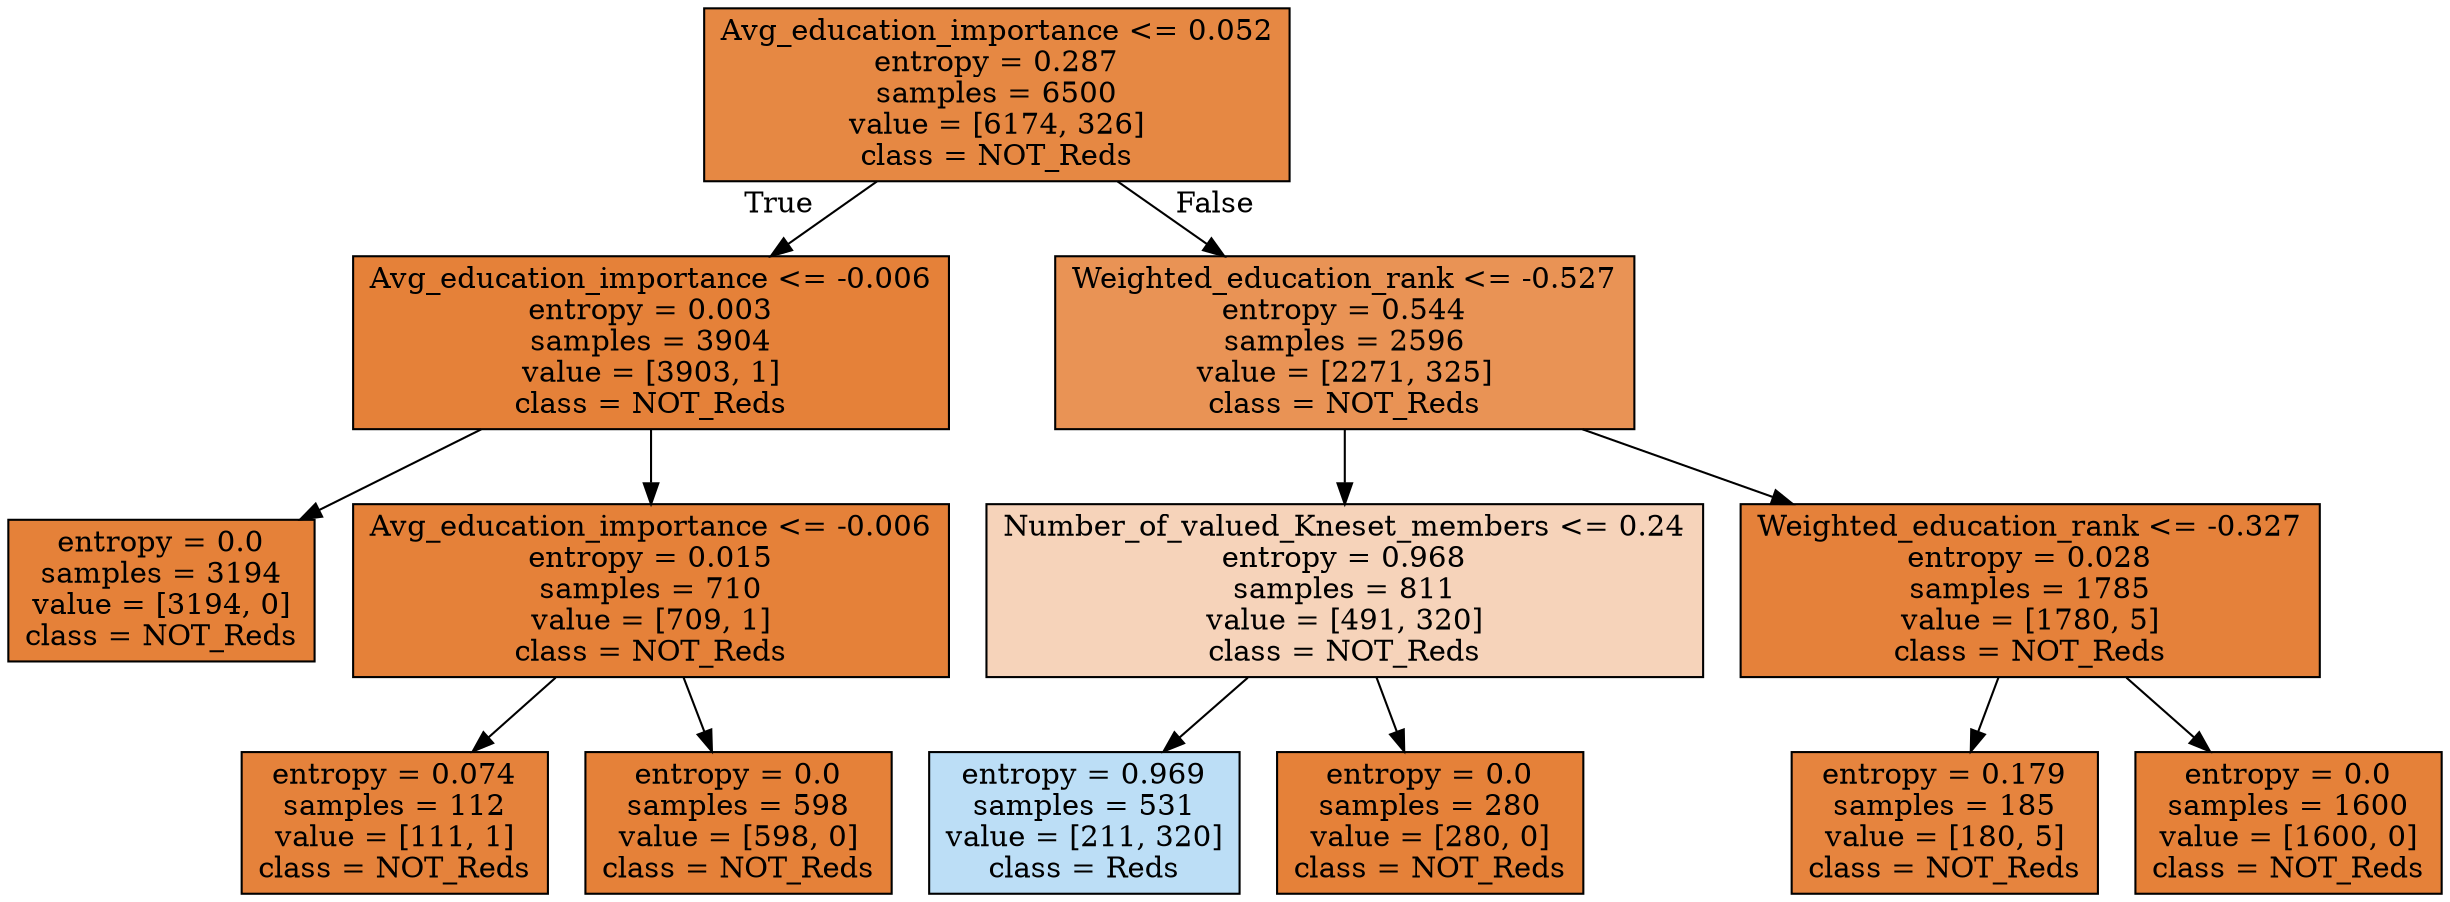 digraph Tree {
node [shape=box, style="filled", color="black"] ;
0 [label="Avg_education_importance <= 0.052\nentropy = 0.287\nsamples = 6500\nvalue = [6174, 326]\nclass = NOT_Reds", fillcolor="#e68843"] ;
1 [label="Avg_education_importance <= -0.006\nentropy = 0.003\nsamples = 3904\nvalue = [3903, 1]\nclass = NOT_Reds", fillcolor="#e58139"] ;
0 -> 1 [labeldistance=2.5, labelangle=45, headlabel="True"] ;
2 [label="entropy = 0.0\nsamples = 3194\nvalue = [3194, 0]\nclass = NOT_Reds", fillcolor="#e58139"] ;
1 -> 2 ;
3 [label="Avg_education_importance <= -0.006\nentropy = 0.015\nsamples = 710\nvalue = [709, 1]\nclass = NOT_Reds", fillcolor="#e58139"] ;
1 -> 3 ;
4 [label="entropy = 0.074\nsamples = 112\nvalue = [111, 1]\nclass = NOT_Reds", fillcolor="#e5823b"] ;
3 -> 4 ;
5 [label="entropy = 0.0\nsamples = 598\nvalue = [598, 0]\nclass = NOT_Reds", fillcolor="#e58139"] ;
3 -> 5 ;
6 [label="Weighted_education_rank <= -0.527\nentropy = 0.544\nsamples = 2596\nvalue = [2271, 325]\nclass = NOT_Reds", fillcolor="#e99355"] ;
0 -> 6 [labeldistance=2.5, labelangle=-45, headlabel="False"] ;
7 [label="Number_of_valued_Kneset_members <= 0.24\nentropy = 0.968\nsamples = 811\nvalue = [491, 320]\nclass = NOT_Reds", fillcolor="#f6d3ba"] ;
6 -> 7 ;
8 [label="entropy = 0.969\nsamples = 531\nvalue = [211, 320]\nclass = Reds", fillcolor="#bcdef6"] ;
7 -> 8 ;
9 [label="entropy = 0.0\nsamples = 280\nvalue = [280, 0]\nclass = NOT_Reds", fillcolor="#e58139"] ;
7 -> 9 ;
10 [label="Weighted_education_rank <= -0.327\nentropy = 0.028\nsamples = 1785\nvalue = [1780, 5]\nclass = NOT_Reds", fillcolor="#e5813a"] ;
6 -> 10 ;
11 [label="entropy = 0.179\nsamples = 185\nvalue = [180, 5]\nclass = NOT_Reds", fillcolor="#e6843e"] ;
10 -> 11 ;
12 [label="entropy = 0.0\nsamples = 1600\nvalue = [1600, 0]\nclass = NOT_Reds", fillcolor="#e58139"] ;
10 -> 12 ;
}